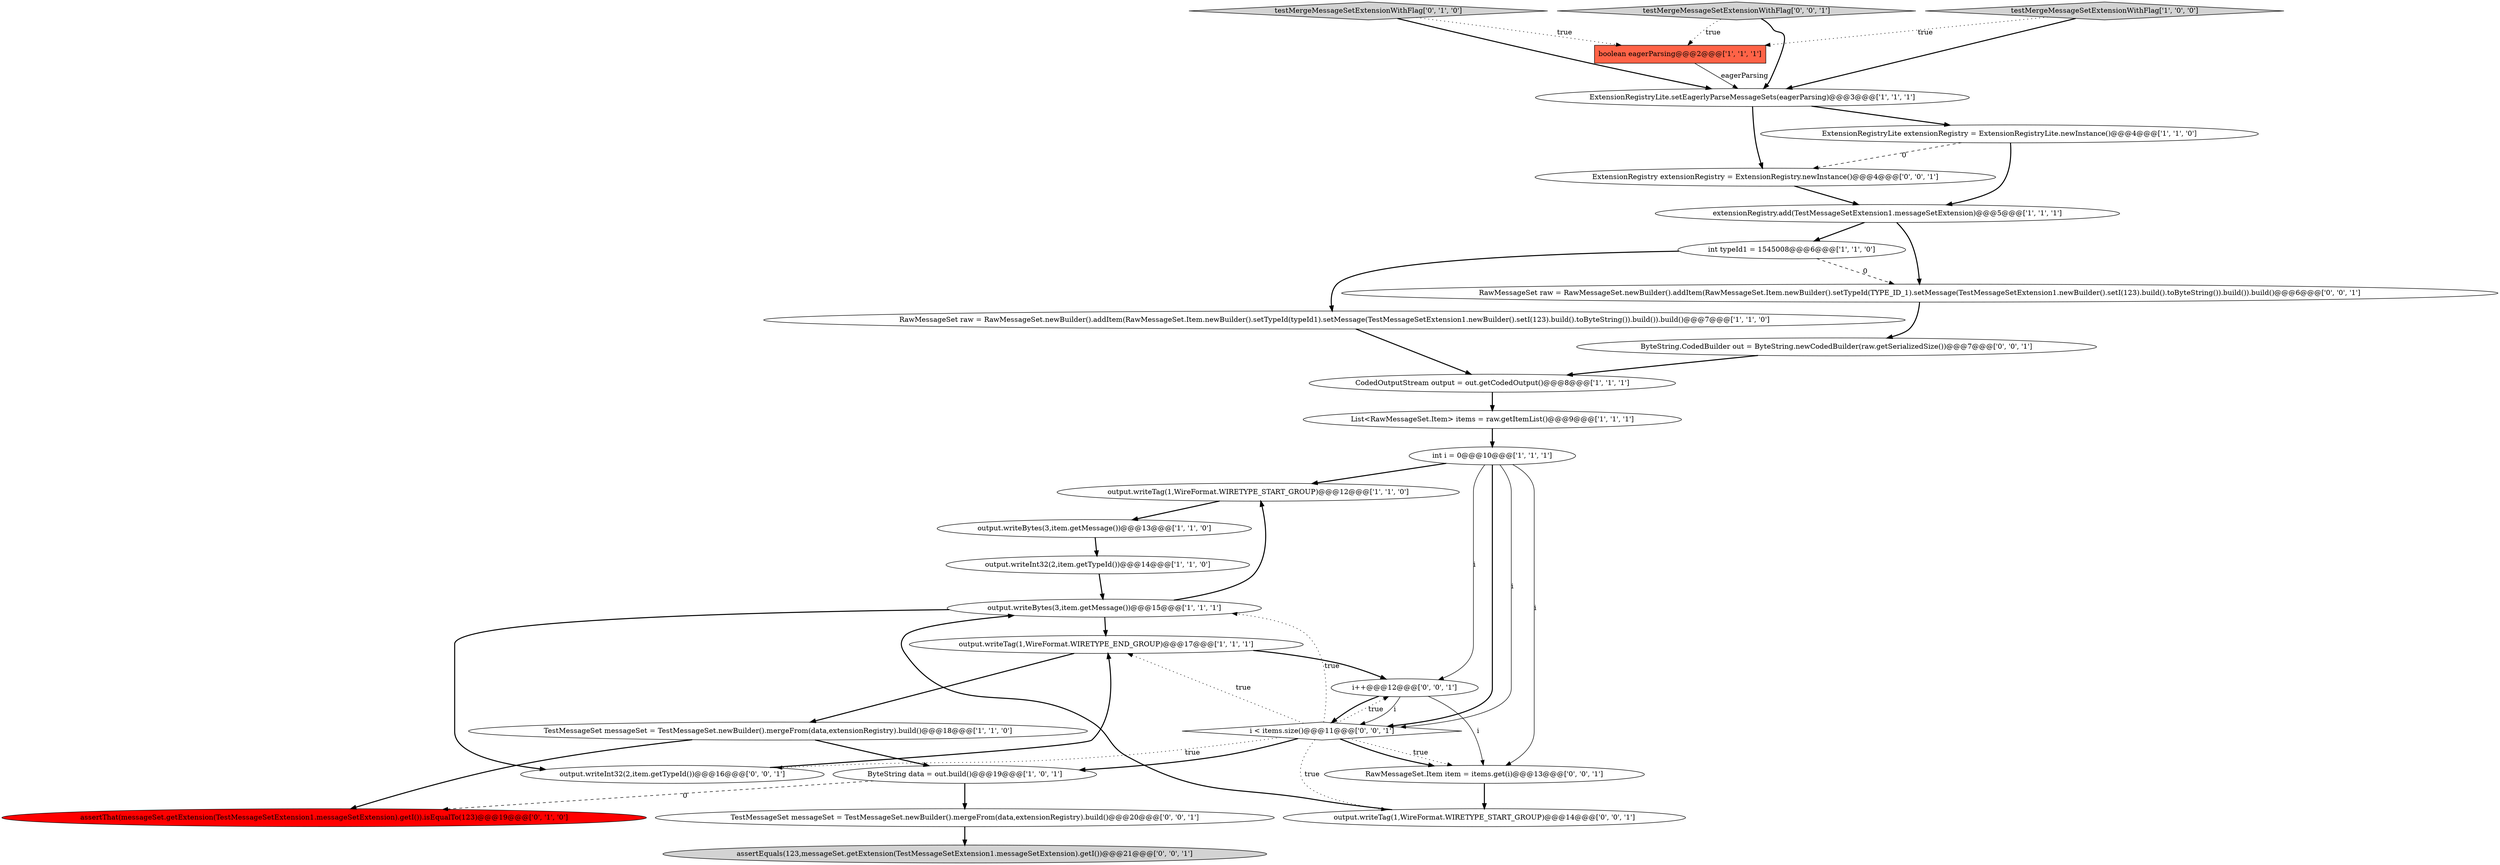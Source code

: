 digraph {
16 [style = filled, label = "List<RawMessageSet.Item> items = raw.getItemList()@@@9@@@['1', '1', '1']", fillcolor = white, shape = ellipse image = "AAA0AAABBB1BBB"];
2 [style = filled, label = "int typeId1 = 1545008@@@6@@@['1', '1', '0']", fillcolor = white, shape = ellipse image = "AAA0AAABBB1BBB"];
6 [style = filled, label = "extensionRegistry.add(TestMessageSetExtension1.messageSetExtension)@@@5@@@['1', '1', '1']", fillcolor = white, shape = ellipse image = "AAA0AAABBB1BBB"];
7 [style = filled, label = "CodedOutputStream output = out.getCodedOutput()@@@8@@@['1', '1', '1']", fillcolor = white, shape = ellipse image = "AAA0AAABBB1BBB"];
3 [style = filled, label = "ByteString data = out.build()@@@19@@@['1', '0', '1']", fillcolor = white, shape = ellipse image = "AAA0AAABBB1BBB"];
0 [style = filled, label = "int i = 0@@@10@@@['1', '1', '1']", fillcolor = white, shape = ellipse image = "AAA0AAABBB1BBB"];
25 [style = filled, label = "TestMessageSet messageSet = TestMessageSet.newBuilder().mergeFrom(data,extensionRegistry).build()@@@20@@@['0', '0', '1']", fillcolor = white, shape = ellipse image = "AAA0AAABBB3BBB"];
12 [style = filled, label = "output.writeTag(1,WireFormat.WIRETYPE_START_GROUP)@@@12@@@['1', '1', '0']", fillcolor = white, shape = ellipse image = "AAA0AAABBB1BBB"];
18 [style = filled, label = "testMergeMessageSetExtensionWithFlag['0', '1', '0']", fillcolor = lightgray, shape = diamond image = "AAA0AAABBB2BBB"];
9 [style = filled, label = "testMergeMessageSetExtensionWithFlag['1', '0', '0']", fillcolor = lightgray, shape = diamond image = "AAA0AAABBB1BBB"];
14 [style = filled, label = "output.writeBytes(3,item.getMessage())@@@13@@@['1', '1', '0']", fillcolor = white, shape = ellipse image = "AAA0AAABBB1BBB"];
27 [style = filled, label = "i++@@@12@@@['0', '0', '1']", fillcolor = white, shape = ellipse image = "AAA0AAABBB3BBB"];
15 [style = filled, label = "output.writeBytes(3,item.getMessage())@@@15@@@['1', '1', '1']", fillcolor = white, shape = ellipse image = "AAA0AAABBB1BBB"];
24 [style = filled, label = "i < items.size()@@@11@@@['0', '0', '1']", fillcolor = white, shape = diamond image = "AAA0AAABBB3BBB"];
29 [style = filled, label = "RawMessageSet.Item item = items.get(i)@@@13@@@['0', '0', '1']", fillcolor = white, shape = ellipse image = "AAA0AAABBB3BBB"];
21 [style = filled, label = "output.writeInt32(2,item.getTypeId())@@@16@@@['0', '0', '1']", fillcolor = white, shape = ellipse image = "AAA0AAABBB3BBB"];
26 [style = filled, label = "assertEquals(123,messageSet.getExtension(TestMessageSetExtension1.messageSetExtension).getI())@@@21@@@['0', '0', '1']", fillcolor = lightgray, shape = ellipse image = "AAA0AAABBB3BBB"];
13 [style = filled, label = "output.writeInt32(2,item.getTypeId())@@@14@@@['1', '1', '0']", fillcolor = white, shape = ellipse image = "AAA0AAABBB1BBB"];
11 [style = filled, label = "TestMessageSet messageSet = TestMessageSet.newBuilder().mergeFrom(data,extensionRegistry).build()@@@18@@@['1', '1', '0']", fillcolor = white, shape = ellipse image = "AAA0AAABBB1BBB"];
23 [style = filled, label = "testMergeMessageSetExtensionWithFlag['0', '0', '1']", fillcolor = lightgray, shape = diamond image = "AAA0AAABBB3BBB"];
17 [style = filled, label = "assertThat(messageSet.getExtension(TestMessageSetExtension1.messageSetExtension).getI()).isEqualTo(123)@@@19@@@['0', '1', '0']", fillcolor = red, shape = ellipse image = "AAA1AAABBB2BBB"];
19 [style = filled, label = "ExtensionRegistry extensionRegistry = ExtensionRegistry.newInstance()@@@4@@@['0', '0', '1']", fillcolor = white, shape = ellipse image = "AAA0AAABBB3BBB"];
10 [style = filled, label = "RawMessageSet raw = RawMessageSet.newBuilder().addItem(RawMessageSet.Item.newBuilder().setTypeId(typeId1).setMessage(TestMessageSetExtension1.newBuilder().setI(123).build().toByteString()).build()).build()@@@7@@@['1', '1', '0']", fillcolor = white, shape = ellipse image = "AAA0AAABBB1BBB"];
4 [style = filled, label = "ExtensionRegistryLite.setEagerlyParseMessageSets(eagerParsing)@@@3@@@['1', '1', '1']", fillcolor = white, shape = ellipse image = "AAA0AAABBB1BBB"];
28 [style = filled, label = "output.writeTag(1,WireFormat.WIRETYPE_START_GROUP)@@@14@@@['0', '0', '1']", fillcolor = white, shape = ellipse image = "AAA0AAABBB3BBB"];
1 [style = filled, label = "ExtensionRegistryLite extensionRegistry = ExtensionRegistryLite.newInstance()@@@4@@@['1', '1', '0']", fillcolor = white, shape = ellipse image = "AAA0AAABBB1BBB"];
20 [style = filled, label = "ByteString.CodedBuilder out = ByteString.newCodedBuilder(raw.getSerializedSize())@@@7@@@['0', '0', '1']", fillcolor = white, shape = ellipse image = "AAA0AAABBB3BBB"];
5 [style = filled, label = "output.writeTag(1,WireFormat.WIRETYPE_END_GROUP)@@@17@@@['1', '1', '1']", fillcolor = white, shape = ellipse image = "AAA0AAABBB1BBB"];
22 [style = filled, label = "RawMessageSet raw = RawMessageSet.newBuilder().addItem(RawMessageSet.Item.newBuilder().setTypeId(TYPE_ID_1).setMessage(TestMessageSetExtension1.newBuilder().setI(123).build().toByteString()).build()).build()@@@6@@@['0', '0', '1']", fillcolor = white, shape = ellipse image = "AAA0AAABBB3BBB"];
8 [style = filled, label = "boolean eagerParsing@@@2@@@['1', '1', '1']", fillcolor = tomato, shape = box image = "AAA0AAABBB1BBB"];
16->0 [style = bold, label=""];
3->17 [style = dashed, label="0"];
28->15 [style = bold, label=""];
23->8 [style = dotted, label="true"];
6->22 [style = bold, label=""];
15->21 [style = bold, label=""];
3->25 [style = bold, label=""];
24->29 [style = dotted, label="true"];
0->12 [style = bold, label=""];
9->4 [style = bold, label=""];
1->19 [style = dashed, label="0"];
4->19 [style = bold, label=""];
23->4 [style = bold, label=""];
0->27 [style = solid, label="i"];
18->8 [style = dotted, label="true"];
24->29 [style = bold, label=""];
24->27 [style = dotted, label="true"];
2->10 [style = bold, label=""];
19->6 [style = bold, label=""];
24->28 [style = dotted, label="true"];
10->7 [style = bold, label=""];
15->5 [style = bold, label=""];
6->2 [style = bold, label=""];
29->28 [style = bold, label=""];
0->29 [style = solid, label="i"];
9->8 [style = dotted, label="true"];
21->5 [style = bold, label=""];
1->6 [style = bold, label=""];
18->4 [style = bold, label=""];
22->20 [style = bold, label=""];
11->3 [style = bold, label=""];
0->24 [style = bold, label=""];
7->16 [style = bold, label=""];
25->26 [style = bold, label=""];
12->14 [style = bold, label=""];
0->24 [style = solid, label="i"];
24->15 [style = dotted, label="true"];
11->17 [style = bold, label=""];
27->24 [style = solid, label="i"];
27->24 [style = bold, label=""];
4->1 [style = bold, label=""];
15->12 [style = bold, label=""];
13->15 [style = bold, label=""];
5->11 [style = bold, label=""];
14->13 [style = bold, label=""];
5->27 [style = bold, label=""];
20->7 [style = bold, label=""];
24->21 [style = dotted, label="true"];
2->22 [style = dashed, label="0"];
8->4 [style = solid, label="eagerParsing"];
24->3 [style = bold, label=""];
24->5 [style = dotted, label="true"];
27->29 [style = solid, label="i"];
}
